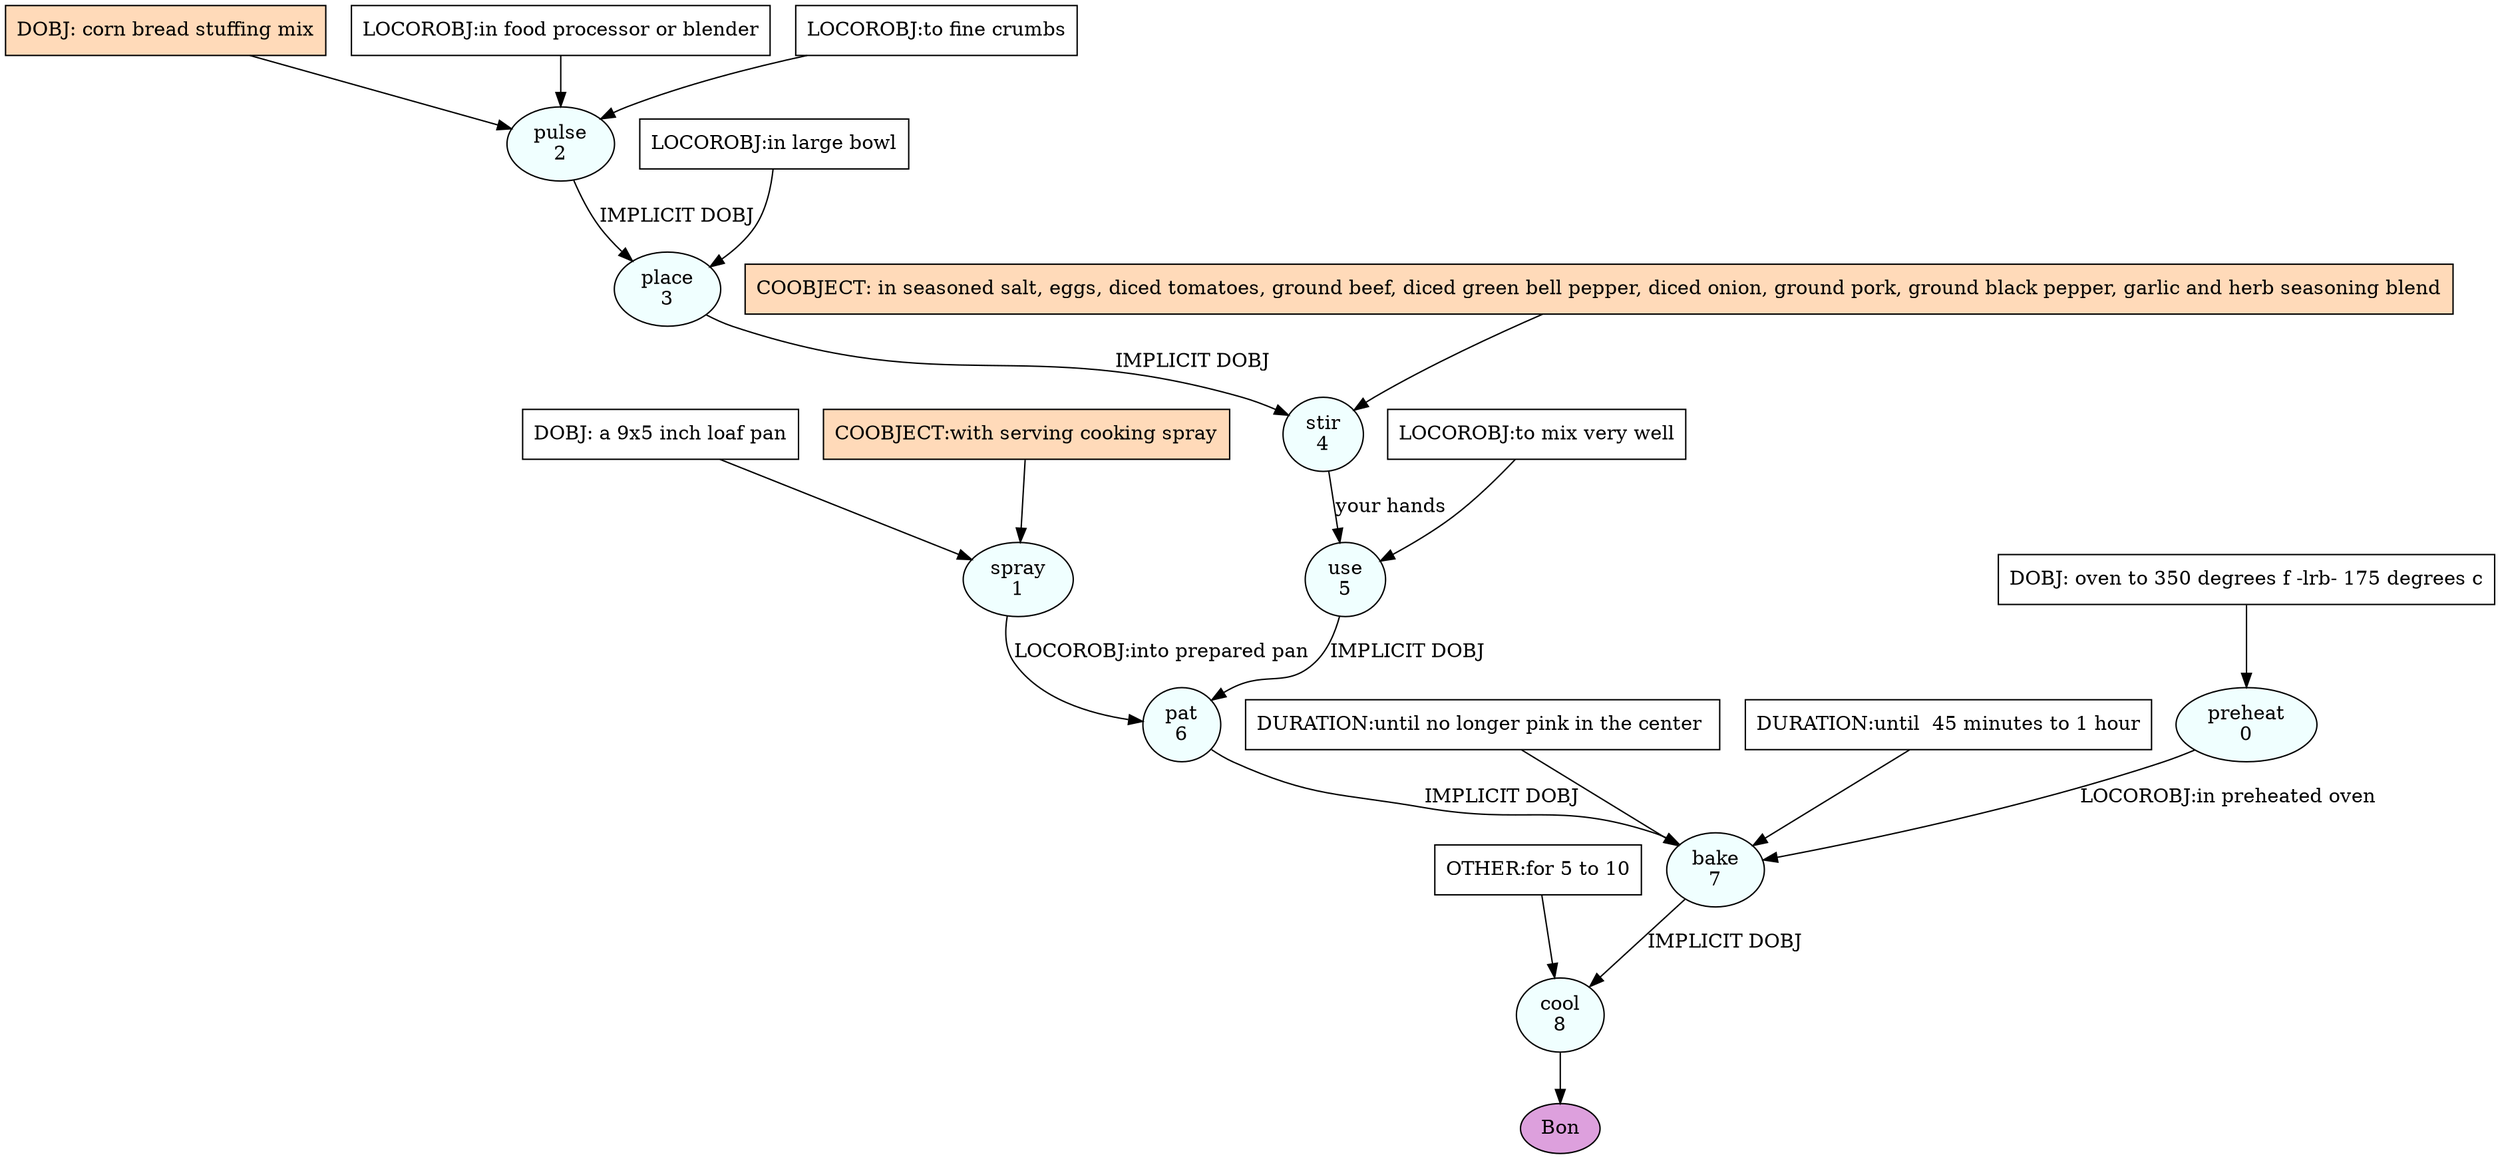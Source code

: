 digraph recipe {
E0[label="preheat
0", shape=oval, style=filled, fillcolor=azure]
E1[label="spray
1", shape=oval, style=filled, fillcolor=azure]
E2[label="pulse
2", shape=oval, style=filled, fillcolor=azure]
E3[label="place
3", shape=oval, style=filled, fillcolor=azure]
E4[label="stir
4", shape=oval, style=filled, fillcolor=azure]
E5[label="use
5", shape=oval, style=filled, fillcolor=azure]
E6[label="pat
6", shape=oval, style=filled, fillcolor=azure]
E7[label="bake
7", shape=oval, style=filled, fillcolor=azure]
E8[label="cool
8", shape=oval, style=filled, fillcolor=azure]
D2[label="DOBJ: corn bread stuffing mix", shape=box, style=filled, fillcolor=peachpuff]
D2 -> E2
P2_0[label="LOCOROBJ:in food processor or blender", shape=box, style=filled, fillcolor=white]
P2_0 -> E2
P2_1[label="LOCOROBJ:to fine crumbs", shape=box, style=filled, fillcolor=white]
P2_1 -> E2
D0[label="DOBJ: oven to 350 degrees f -lrb- 175 degrees c", shape=box, style=filled, fillcolor=white]
D0 -> E0
D1[label="DOBJ: a 9x5 inch loaf pan", shape=box, style=filled, fillcolor=white]
D1 -> E1
P1_0[label="COOBJECT:with serving cooking spray", shape=box, style=filled, fillcolor=peachpuff]
P1_0 -> E1
E2 -> E3 [label="IMPLICIT DOBJ"]
P3_0_0[label="LOCOROBJ:in large bowl", shape=box, style=filled, fillcolor=white]
P3_0_0 -> E3
E3 -> E4 [label="IMPLICIT DOBJ"]
P4_0_ing[label="COOBJECT: in seasoned salt, eggs, diced tomatoes, ground beef, diced green bell pepper, diced onion, ground pork, ground black pepper, garlic and herb seasoning blend", shape=box, style=filled, fillcolor=peachpuff]
P4_0_ing -> E4
E4 -> E5 [label="your hands"]
P5_0_0[label="LOCOROBJ:to mix very well", shape=box, style=filled, fillcolor=white]
P5_0_0 -> E5
E5 -> E6 [label="IMPLICIT DOBJ"]
E1 -> E6 [label="LOCOROBJ:into prepared pan"]
E6 -> E7 [label="IMPLICIT DOBJ"]
E0 -> E7 [label="LOCOROBJ:in preheated oven"]
P7_1_0[label="DURATION:until no longer pink in the center ", shape=box, style=filled, fillcolor=white]
P7_1_0 -> E7
P7_1_1[label="DURATION:until  45 minutes to 1 hour", shape=box, style=filled, fillcolor=white]
P7_1_1 -> E7
E7 -> E8 [label="IMPLICIT DOBJ"]
P8_0_0[label="OTHER:for 5 to 10", shape=box, style=filled, fillcolor=white]
P8_0_0 -> E8
EOR[label="Bon", shape=oval, style=filled, fillcolor=plum]
E8 -> EOR
}
